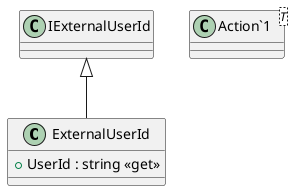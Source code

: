 @startuml
class ExternalUserId {
    + UserId : string <<get>>
}
class "Action`1"<T> {
}
IExternalUserId <|-- ExternalUserId
@enduml

